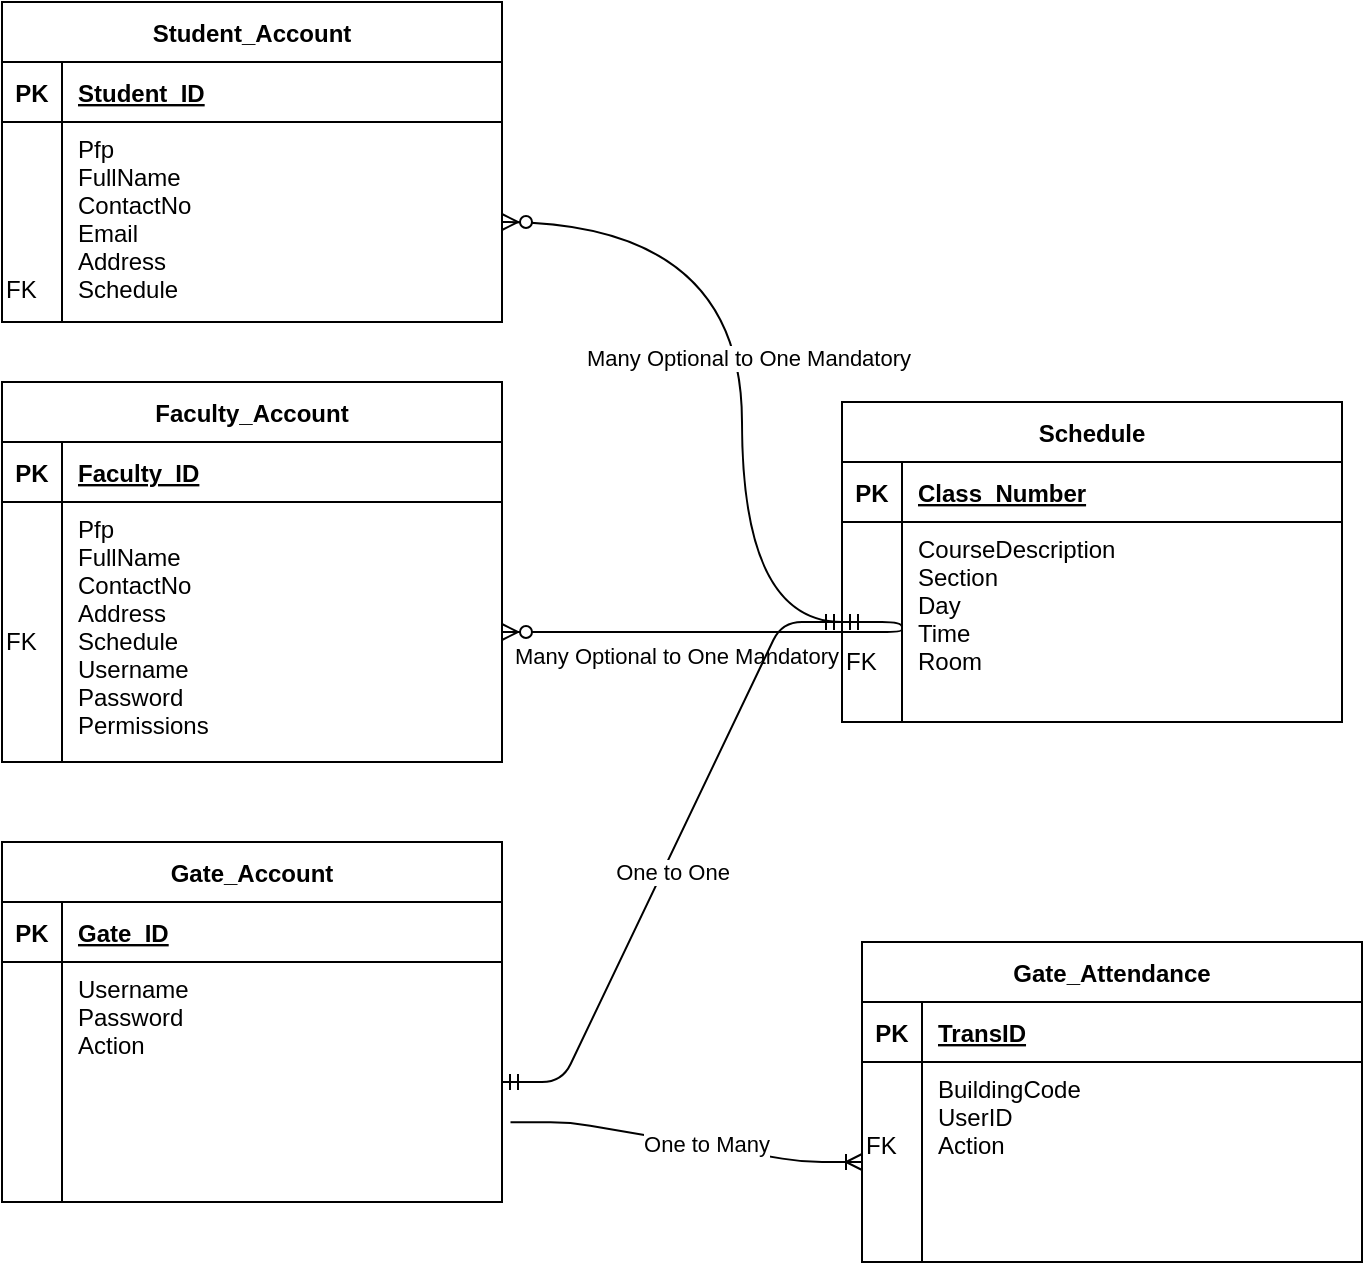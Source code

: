 <mxfile version="13.7.9" type="device"><diagram id="R2lEEEUBdFMjLlhIrx00" name="Page-1"><mxGraphModel dx="1221" dy="714" grid="1" gridSize="10" guides="1" tooltips="1" connect="1" arrows="1" fold="1" page="1" pageScale="1" pageWidth="1600" pageHeight="1200" math="0" shadow="0" extFonts="Permanent Marker^https://fonts.googleapis.com/css?family=Permanent+Marker"><root><mxCell id="0"/><mxCell id="1" parent="0"/><mxCell id="C-vyLk0tnHw3VtMMgP7b-23" value="Student_Account" style="shape=table;startSize=30;container=1;collapsible=1;childLayout=tableLayout;fixedRows=1;rowLines=0;fontStyle=1;align=center;resizeLast=1;" parent="1" vertex="1"><mxGeometry x="120" y="120" width="250" height="160" as="geometry"/></mxCell><mxCell id="C-vyLk0tnHw3VtMMgP7b-24" value="" style="shape=partialRectangle;collapsible=0;dropTarget=0;pointerEvents=0;fillColor=none;points=[[0,0.5],[1,0.5]];portConstraint=eastwest;top=0;left=0;right=0;bottom=1;" parent="C-vyLk0tnHw3VtMMgP7b-23" vertex="1"><mxGeometry y="30" width="250" height="30" as="geometry"/></mxCell><mxCell id="C-vyLk0tnHw3VtMMgP7b-25" value="PK" style="shape=partialRectangle;overflow=hidden;connectable=0;fillColor=none;top=0;left=0;bottom=0;right=0;fontStyle=1;" parent="C-vyLk0tnHw3VtMMgP7b-24" vertex="1"><mxGeometry width="30" height="30" as="geometry"/></mxCell><mxCell id="C-vyLk0tnHw3VtMMgP7b-26" value="Student_ID" style="shape=partialRectangle;overflow=hidden;connectable=0;fillColor=none;top=0;left=0;bottom=0;right=0;align=left;spacingLeft=6;fontStyle=5;" parent="C-vyLk0tnHw3VtMMgP7b-24" vertex="1"><mxGeometry x="30" width="220" height="30" as="geometry"/></mxCell><mxCell id="C-vyLk0tnHw3VtMMgP7b-27" value="" style="shape=partialRectangle;collapsible=0;dropTarget=0;pointerEvents=0;fillColor=none;points=[[0,0.5],[1,0.5]];portConstraint=eastwest;top=0;left=0;right=0;bottom=0;verticalAlign=top;align=left;" parent="C-vyLk0tnHw3VtMMgP7b-23" vertex="1"><mxGeometry y="60" width="250" height="100" as="geometry"/></mxCell><mxCell id="C-vyLk0tnHw3VtMMgP7b-28" value="&#10;&#10;&#10;&#10;&#10;FK" style="shape=partialRectangle;overflow=hidden;connectable=0;fillColor=none;top=0;left=0;bottom=0;right=0;align=left;verticalAlign=top;" parent="C-vyLk0tnHw3VtMMgP7b-27" vertex="1"><mxGeometry width="30" height="100" as="geometry"/></mxCell><mxCell id="C-vyLk0tnHw3VtMMgP7b-29" value="Pfp&#10;FullName&#10;ContactNo&#10;Email&#10;Address&#10;Schedule" style="shape=partialRectangle;overflow=hidden;connectable=0;fillColor=none;top=0;left=0;bottom=0;right=0;align=left;spacingLeft=6;verticalAlign=top;" parent="C-vyLk0tnHw3VtMMgP7b-27" vertex="1"><mxGeometry x="30" width="220" height="100" as="geometry"/></mxCell><mxCell id="VlafhDhO19Vnge-AYQC7-1" value="Faculty_Account" style="shape=table;startSize=30;container=1;collapsible=1;childLayout=tableLayout;fixedRows=1;rowLines=0;fontStyle=1;align=center;resizeLast=1;" vertex="1" parent="1"><mxGeometry x="120" y="310" width="250" height="190" as="geometry"/></mxCell><mxCell id="VlafhDhO19Vnge-AYQC7-2" value="" style="shape=partialRectangle;collapsible=0;dropTarget=0;pointerEvents=0;fillColor=none;points=[[0,0.5],[1,0.5]];portConstraint=eastwest;top=0;left=0;right=0;bottom=1;" vertex="1" parent="VlafhDhO19Vnge-AYQC7-1"><mxGeometry y="30" width="250" height="30" as="geometry"/></mxCell><mxCell id="VlafhDhO19Vnge-AYQC7-3" value="PK" style="shape=partialRectangle;overflow=hidden;connectable=0;fillColor=none;top=0;left=0;bottom=0;right=0;fontStyle=1;" vertex="1" parent="VlafhDhO19Vnge-AYQC7-2"><mxGeometry width="30" height="30" as="geometry"/></mxCell><mxCell id="VlafhDhO19Vnge-AYQC7-4" value="Faculty_ID" style="shape=partialRectangle;overflow=hidden;connectable=0;fillColor=none;top=0;left=0;bottom=0;right=0;align=left;spacingLeft=6;fontStyle=5;" vertex="1" parent="VlafhDhO19Vnge-AYQC7-2"><mxGeometry x="30" width="220" height="30" as="geometry"/></mxCell><mxCell id="VlafhDhO19Vnge-AYQC7-5" value="" style="shape=partialRectangle;collapsible=0;dropTarget=0;pointerEvents=0;fillColor=none;points=[[0,0.5],[1,0.5]];portConstraint=eastwest;top=0;left=0;right=0;bottom=0;verticalAlign=top;align=left;" vertex="1" parent="VlafhDhO19Vnge-AYQC7-1"><mxGeometry y="60" width="250" height="130" as="geometry"/></mxCell><mxCell id="VlafhDhO19Vnge-AYQC7-6" value="&#10;&#10;&#10;&#10;FK" style="shape=partialRectangle;overflow=hidden;connectable=0;fillColor=none;top=0;left=0;bottom=0;right=0;align=left;verticalAlign=top;" vertex="1" parent="VlafhDhO19Vnge-AYQC7-5"><mxGeometry width="30" height="130" as="geometry"/></mxCell><mxCell id="VlafhDhO19Vnge-AYQC7-7" value="Pfp&#10;FullName&#10;ContactNo&#10;Address&#10;Schedule&#10;Username&#10;Password&#10;Permissions" style="shape=partialRectangle;overflow=hidden;connectable=0;fillColor=none;top=0;left=0;bottom=0;right=0;align=left;spacingLeft=6;verticalAlign=top;" vertex="1" parent="VlafhDhO19Vnge-AYQC7-5"><mxGeometry x="30" width="220" height="130" as="geometry"/></mxCell><mxCell id="VlafhDhO19Vnge-AYQC7-15" value="Schedule" style="shape=table;startSize=30;container=1;collapsible=1;childLayout=tableLayout;fixedRows=1;rowLines=0;fontStyle=1;align=center;resizeLast=1;" vertex="1" parent="1"><mxGeometry x="540" y="320" width="250" height="160" as="geometry"/></mxCell><mxCell id="VlafhDhO19Vnge-AYQC7-16" value="" style="shape=partialRectangle;collapsible=0;dropTarget=0;pointerEvents=0;fillColor=none;points=[[0,0.5],[1,0.5]];portConstraint=eastwest;top=0;left=0;right=0;bottom=1;" vertex="1" parent="VlafhDhO19Vnge-AYQC7-15"><mxGeometry y="30" width="250" height="30" as="geometry"/></mxCell><mxCell id="VlafhDhO19Vnge-AYQC7-17" value="PK" style="shape=partialRectangle;overflow=hidden;connectable=0;fillColor=none;top=0;left=0;bottom=0;right=0;fontStyle=1;" vertex="1" parent="VlafhDhO19Vnge-AYQC7-16"><mxGeometry width="30" height="30" as="geometry"/></mxCell><mxCell id="VlafhDhO19Vnge-AYQC7-18" value="Class_Number" style="shape=partialRectangle;overflow=hidden;connectable=0;fillColor=none;top=0;left=0;bottom=0;right=0;align=left;spacingLeft=6;fontStyle=5;" vertex="1" parent="VlafhDhO19Vnge-AYQC7-16"><mxGeometry x="30" width="220" height="30" as="geometry"/></mxCell><mxCell id="VlafhDhO19Vnge-AYQC7-19" value="" style="shape=partialRectangle;collapsible=0;dropTarget=0;pointerEvents=0;fillColor=none;points=[[0,0.5],[1,0.5]];portConstraint=eastwest;top=0;left=0;right=0;bottom=0;verticalAlign=top;align=left;" vertex="1" parent="VlafhDhO19Vnge-AYQC7-15"><mxGeometry y="60" width="250" height="100" as="geometry"/></mxCell><mxCell id="VlafhDhO19Vnge-AYQC7-20" value="&#10;&#10;&#10;&#10;FK" style="shape=partialRectangle;overflow=hidden;connectable=0;fillColor=none;top=0;left=0;bottom=0;right=0;align=left;verticalAlign=top;" vertex="1" parent="VlafhDhO19Vnge-AYQC7-19"><mxGeometry width="30" height="100" as="geometry"/></mxCell><mxCell id="VlafhDhO19Vnge-AYQC7-21" value="CourseDescription&#10;Section&#10;Day&#10;Time&#10;Room" style="shape=partialRectangle;overflow=hidden;connectable=0;fillColor=none;top=0;left=0;bottom=0;right=0;align=left;spacingLeft=6;verticalAlign=top;" vertex="1" parent="VlafhDhO19Vnge-AYQC7-19"><mxGeometry x="30" width="220" height="100" as="geometry"/></mxCell><mxCell id="VlafhDhO19Vnge-AYQC7-22" value="" style="fontSize=12;html=1;endArrow=ERzeroToMany;startArrow=ERmandOne;exitX=0;exitY=0.5;exitDx=0;exitDy=0;entryX=1;entryY=0.5;entryDx=0;entryDy=0;edgeStyle=orthogonalEdgeStyle;curved=1;" edge="1" parent="1" source="VlafhDhO19Vnge-AYQC7-19" target="C-vyLk0tnHw3VtMMgP7b-27"><mxGeometry width="100" height="100" relative="1" as="geometry"><mxPoint x="420" y="430" as="sourcePoint"/><mxPoint x="520" y="330" as="targetPoint"/><Array as="points"><mxPoint x="490" y="430"/><mxPoint x="490" y="230"/></Array></mxGeometry></mxCell><mxCell id="VlafhDhO19Vnge-AYQC7-23" value="Many Optional to One Mandatory" style="edgeLabel;html=1;align=center;verticalAlign=middle;resizable=0;points=[];" vertex="1" connectable="0" parent="VlafhDhO19Vnge-AYQC7-22"><mxGeometry x="-0.013" y="-3" relative="1" as="geometry"><mxPoint as="offset"/></mxGeometry></mxCell><mxCell id="VlafhDhO19Vnge-AYQC7-24" value="" style="edgeStyle=entityRelationEdgeStyle;fontSize=12;html=1;endArrow=ERzeroToMany;startArrow=ERmandOne;" edge="1" parent="1" target="VlafhDhO19Vnge-AYQC7-5"><mxGeometry width="100" height="100" relative="1" as="geometry"><mxPoint x="540" y="430" as="sourcePoint"/><mxPoint x="400" y="500" as="targetPoint"/></mxGeometry></mxCell><mxCell id="VlafhDhO19Vnge-AYQC7-25" value="Many Optional to One Mandatory" style="edgeLabel;html=1;align=center;verticalAlign=middle;resizable=0;points=[];" vertex="1" connectable="0" parent="VlafhDhO19Vnge-AYQC7-24"><mxGeometry x="0.296" y="-1" relative="1" as="geometry"><mxPoint x="4" y="13" as="offset"/></mxGeometry></mxCell><mxCell id="VlafhDhO19Vnge-AYQC7-26" value="" style="edgeStyle=entityRelationEdgeStyle;fontSize=12;html=1;endArrow=ERmandOne;startArrow=ERmandOne;exitX=1;exitY=0.5;exitDx=0;exitDy=0;entryX=0;entryY=0.5;entryDx=0;entryDy=0;" edge="1" parent="1" source="VlafhDhO19Vnge-AYQC7-12" target="VlafhDhO19Vnge-AYQC7-19"><mxGeometry width="100" height="100" relative="1" as="geometry"><mxPoint x="420" y="550" as="sourcePoint"/><mxPoint x="520" y="450" as="targetPoint"/></mxGeometry></mxCell><mxCell id="VlafhDhO19Vnge-AYQC7-27" value="One to One" style="edgeLabel;html=1;align=center;verticalAlign=middle;resizable=0;points=[];" vertex="1" connectable="0" parent="VlafhDhO19Vnge-AYQC7-26"><mxGeometry x="-0.057" y="-4" relative="1" as="geometry"><mxPoint as="offset"/></mxGeometry></mxCell><mxCell id="VlafhDhO19Vnge-AYQC7-28" value="Gate_Attendance" style="shape=table;startSize=30;container=1;collapsible=1;childLayout=tableLayout;fixedRows=1;rowLines=0;fontStyle=1;align=center;resizeLast=1;" vertex="1" parent="1"><mxGeometry x="550" y="590" width="250" height="160" as="geometry"/></mxCell><mxCell id="VlafhDhO19Vnge-AYQC7-29" value="" style="shape=partialRectangle;collapsible=0;dropTarget=0;pointerEvents=0;fillColor=none;points=[[0,0.5],[1,0.5]];portConstraint=eastwest;top=0;left=0;right=0;bottom=1;" vertex="1" parent="VlafhDhO19Vnge-AYQC7-28"><mxGeometry y="30" width="250" height="30" as="geometry"/></mxCell><mxCell id="VlafhDhO19Vnge-AYQC7-30" value="PK" style="shape=partialRectangle;overflow=hidden;connectable=0;fillColor=none;top=0;left=0;bottom=0;right=0;fontStyle=1;" vertex="1" parent="VlafhDhO19Vnge-AYQC7-29"><mxGeometry width="30" height="30" as="geometry"/></mxCell><mxCell id="VlafhDhO19Vnge-AYQC7-31" value="TransID" style="shape=partialRectangle;overflow=hidden;connectable=0;fillColor=none;top=0;left=0;bottom=0;right=0;align=left;spacingLeft=6;fontStyle=5;" vertex="1" parent="VlafhDhO19Vnge-AYQC7-29"><mxGeometry x="30" width="220" height="30" as="geometry"/></mxCell><mxCell id="VlafhDhO19Vnge-AYQC7-32" value="" style="shape=partialRectangle;collapsible=0;dropTarget=0;pointerEvents=0;fillColor=none;points=[[0,0.5],[1,0.5]];portConstraint=eastwest;top=0;left=0;right=0;bottom=0;verticalAlign=top;align=left;" vertex="1" parent="VlafhDhO19Vnge-AYQC7-28"><mxGeometry y="60" width="250" height="100" as="geometry"/></mxCell><mxCell id="VlafhDhO19Vnge-AYQC7-33" value="&#10;&#10;FK" style="shape=partialRectangle;overflow=hidden;connectable=0;fillColor=none;top=0;left=0;bottom=0;right=0;align=left;verticalAlign=top;" vertex="1" parent="VlafhDhO19Vnge-AYQC7-32"><mxGeometry width="30" height="100" as="geometry"/></mxCell><mxCell id="VlafhDhO19Vnge-AYQC7-34" value="BuildingCode&#10;UserID&#10;Action" style="shape=partialRectangle;overflow=hidden;connectable=0;fillColor=none;top=0;left=0;bottom=0;right=0;align=left;spacingLeft=6;verticalAlign=top;" vertex="1" parent="VlafhDhO19Vnge-AYQC7-32"><mxGeometry x="30" width="220" height="100" as="geometry"/></mxCell><mxCell id="VlafhDhO19Vnge-AYQC7-8" value="Gate_Account" style="shape=table;startSize=30;container=1;collapsible=1;childLayout=tableLayout;fixedRows=1;rowLines=0;fontStyle=1;align=center;resizeLast=1;" vertex="1" parent="1"><mxGeometry x="120" y="540" width="250" height="180" as="geometry"/></mxCell><mxCell id="VlafhDhO19Vnge-AYQC7-9" value="" style="shape=partialRectangle;collapsible=0;dropTarget=0;pointerEvents=0;fillColor=none;points=[[0,0.5],[1,0.5]];portConstraint=eastwest;top=0;left=0;right=0;bottom=1;" vertex="1" parent="VlafhDhO19Vnge-AYQC7-8"><mxGeometry y="30" width="250" height="30" as="geometry"/></mxCell><mxCell id="VlafhDhO19Vnge-AYQC7-10" value="PK" style="shape=partialRectangle;overflow=hidden;connectable=0;fillColor=none;top=0;left=0;bottom=0;right=0;fontStyle=1;" vertex="1" parent="VlafhDhO19Vnge-AYQC7-9"><mxGeometry width="30" height="30" as="geometry"/></mxCell><mxCell id="VlafhDhO19Vnge-AYQC7-11" value="Gate_ID" style="shape=partialRectangle;overflow=hidden;connectable=0;fillColor=none;top=0;left=0;bottom=0;right=0;align=left;spacingLeft=6;fontStyle=5;" vertex="1" parent="VlafhDhO19Vnge-AYQC7-9"><mxGeometry x="30" width="220" height="30" as="geometry"/></mxCell><mxCell id="VlafhDhO19Vnge-AYQC7-12" value="" style="shape=partialRectangle;collapsible=0;dropTarget=0;pointerEvents=0;fillColor=none;points=[[0,0.5],[1,0.5]];portConstraint=eastwest;top=0;left=0;right=0;bottom=0;verticalAlign=top;align=left;" vertex="1" parent="VlafhDhO19Vnge-AYQC7-8"><mxGeometry y="60" width="250" height="120" as="geometry"/></mxCell><mxCell id="VlafhDhO19Vnge-AYQC7-13" value="" style="shape=partialRectangle;overflow=hidden;connectable=0;fillColor=none;top=0;left=0;bottom=0;right=0;align=left;verticalAlign=top;" vertex="1" parent="VlafhDhO19Vnge-AYQC7-12"><mxGeometry width="30" height="120" as="geometry"/></mxCell><mxCell id="VlafhDhO19Vnge-AYQC7-14" value="Username&#10;Password&#10;Action" style="shape=partialRectangle;overflow=hidden;connectable=0;fillColor=none;top=0;left=0;bottom=0;right=0;align=left;spacingLeft=6;verticalAlign=top;" vertex="1" parent="VlafhDhO19Vnge-AYQC7-12"><mxGeometry x="30" width="220" height="120" as="geometry"/></mxCell><mxCell id="VlafhDhO19Vnge-AYQC7-35" value="" style="edgeStyle=entityRelationEdgeStyle;fontSize=12;html=1;endArrow=ERoneToMany;entryX=0;entryY=0.5;entryDx=0;entryDy=0;exitX=1.017;exitY=0.668;exitDx=0;exitDy=0;exitPerimeter=0;" edge="1" parent="1" source="VlafhDhO19Vnge-AYQC7-12" target="VlafhDhO19Vnge-AYQC7-32"><mxGeometry width="100" height="100" relative="1" as="geometry"><mxPoint x="420" y="520" as="sourcePoint"/><mxPoint x="520" y="420" as="targetPoint"/></mxGeometry></mxCell><mxCell id="VlafhDhO19Vnge-AYQC7-36" value="One to Many" style="edgeLabel;html=1;align=center;verticalAlign=middle;resizable=0;points=[];" vertex="1" connectable="0" parent="VlafhDhO19Vnge-AYQC7-35"><mxGeometry x="0.107" y="1" relative="1" as="geometry"><mxPoint as="offset"/></mxGeometry></mxCell></root></mxGraphModel></diagram></mxfile>